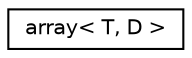 digraph G
{
  edge [fontname="Helvetica",fontsize="10",labelfontname="Helvetica",labelfontsize="10"];
  node [fontname="Helvetica",fontsize="10",shape=record];
  rankdir=LR;
  Node1 [label="array\< T, D \>",height=0.2,width=0.4,color="black", fillcolor="white", style="filled",URL="$classarray.html"];
}

